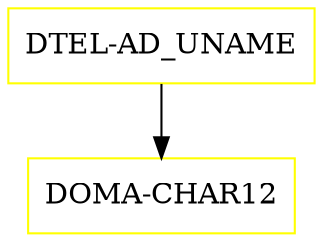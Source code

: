 digraph G {
  "DTEL-AD_UNAME" [shape=box,color=yellow];
  "DOMA-CHAR12" [shape=box,color=yellow,URL="./DOMA_CHAR12.html"];
  "DTEL-AD_UNAME" -> "DOMA-CHAR12";
}
